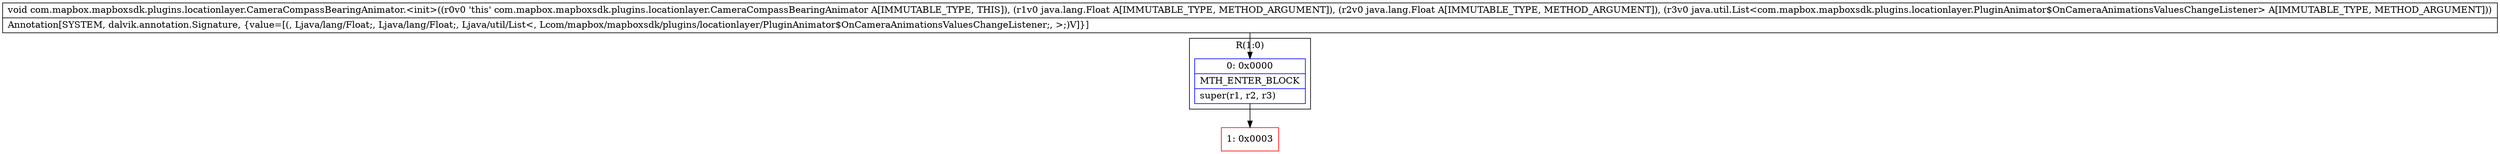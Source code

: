 digraph "CFG forcom.mapbox.mapboxsdk.plugins.locationlayer.CameraCompassBearingAnimator.\<init\>(Ljava\/lang\/Float;Ljava\/lang\/Float;Ljava\/util\/List;)V" {
subgraph cluster_Region_988716100 {
label = "R(1:0)";
node [shape=record,color=blue];
Node_0 [shape=record,label="{0\:\ 0x0000|MTH_ENTER_BLOCK\l|super(r1, r2, r3)\l}"];
}
Node_1 [shape=record,color=red,label="{1\:\ 0x0003}"];
MethodNode[shape=record,label="{void com.mapbox.mapboxsdk.plugins.locationlayer.CameraCompassBearingAnimator.\<init\>((r0v0 'this' com.mapbox.mapboxsdk.plugins.locationlayer.CameraCompassBearingAnimator A[IMMUTABLE_TYPE, THIS]), (r1v0 java.lang.Float A[IMMUTABLE_TYPE, METHOD_ARGUMENT]), (r2v0 java.lang.Float A[IMMUTABLE_TYPE, METHOD_ARGUMENT]), (r3v0 java.util.List\<com.mapbox.mapboxsdk.plugins.locationlayer.PluginAnimator$OnCameraAnimationsValuesChangeListener\> A[IMMUTABLE_TYPE, METHOD_ARGUMENT]))  | Annotation[SYSTEM, dalvik.annotation.Signature, \{value=[(, Ljava\/lang\/Float;, Ljava\/lang\/Float;, Ljava\/util\/List\<, Lcom\/mapbox\/mapboxsdk\/plugins\/locationlayer\/PluginAnimator$OnCameraAnimationsValuesChangeListener;, \>;)V]\}]\l}"];
MethodNode -> Node_0;
Node_0 -> Node_1;
}


